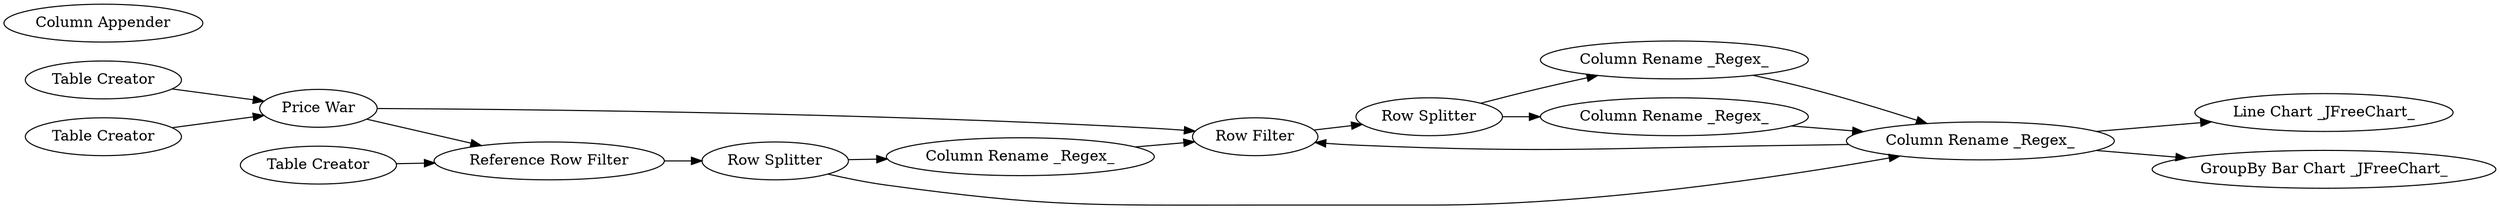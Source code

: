 digraph {
	1 [label="Table Creator"]
	2 [label="Table Creator"]
	3 [label="Price War"]
	45 [label="Line Chart _JFreeChart_"]
	54 [label="GroupBy Bar Chart _JFreeChart_"]
	41 [label="Row Splitter"]
	42 [label="Column Rename _Regex_"]
	43 [label="Column Rename _Regex_"]
	49 [label="Row Filter"]
	51 [label="Column Appender"]
	51 [label="Column Rename _Regex_"]
	52 [label="Column Rename _Regex_"]
	53 [label="Row Splitter"]
	56 [label="Table Creator"]
	57 [label="Reference Row Filter"]
	58 [label="Column Appender"]
	41 -> 43
	41 -> 42
	42 -> 51
	43 -> 51
	49 -> 41
	51 -> 49
	52 -> 49
	53 -> 52
	53 -> 51
	56 -> 57
	57 -> 53
	1 -> 3
	2 -> 3
	3 -> 57
	3 -> 49
	51 -> 45
	51 -> 54
	rankdir=LR
}
